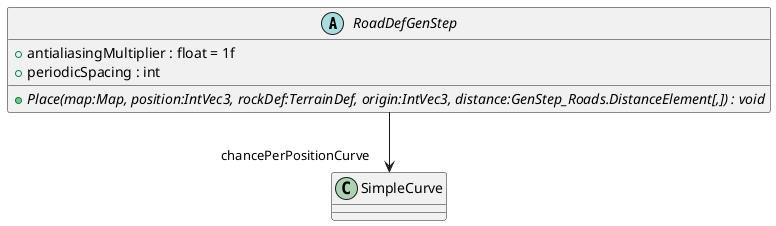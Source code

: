 @startuml
abstract class RoadDefGenStep {
    + antialiasingMultiplier : float = 1f
    + periodicSpacing : int
    + {abstract} Place(map:Map, position:IntVec3, rockDef:TerrainDef, origin:IntVec3, distance:GenStep_Roads.DistanceElement[,]) : void
}
RoadDefGenStep --> "chancePerPositionCurve" SimpleCurve
@enduml
